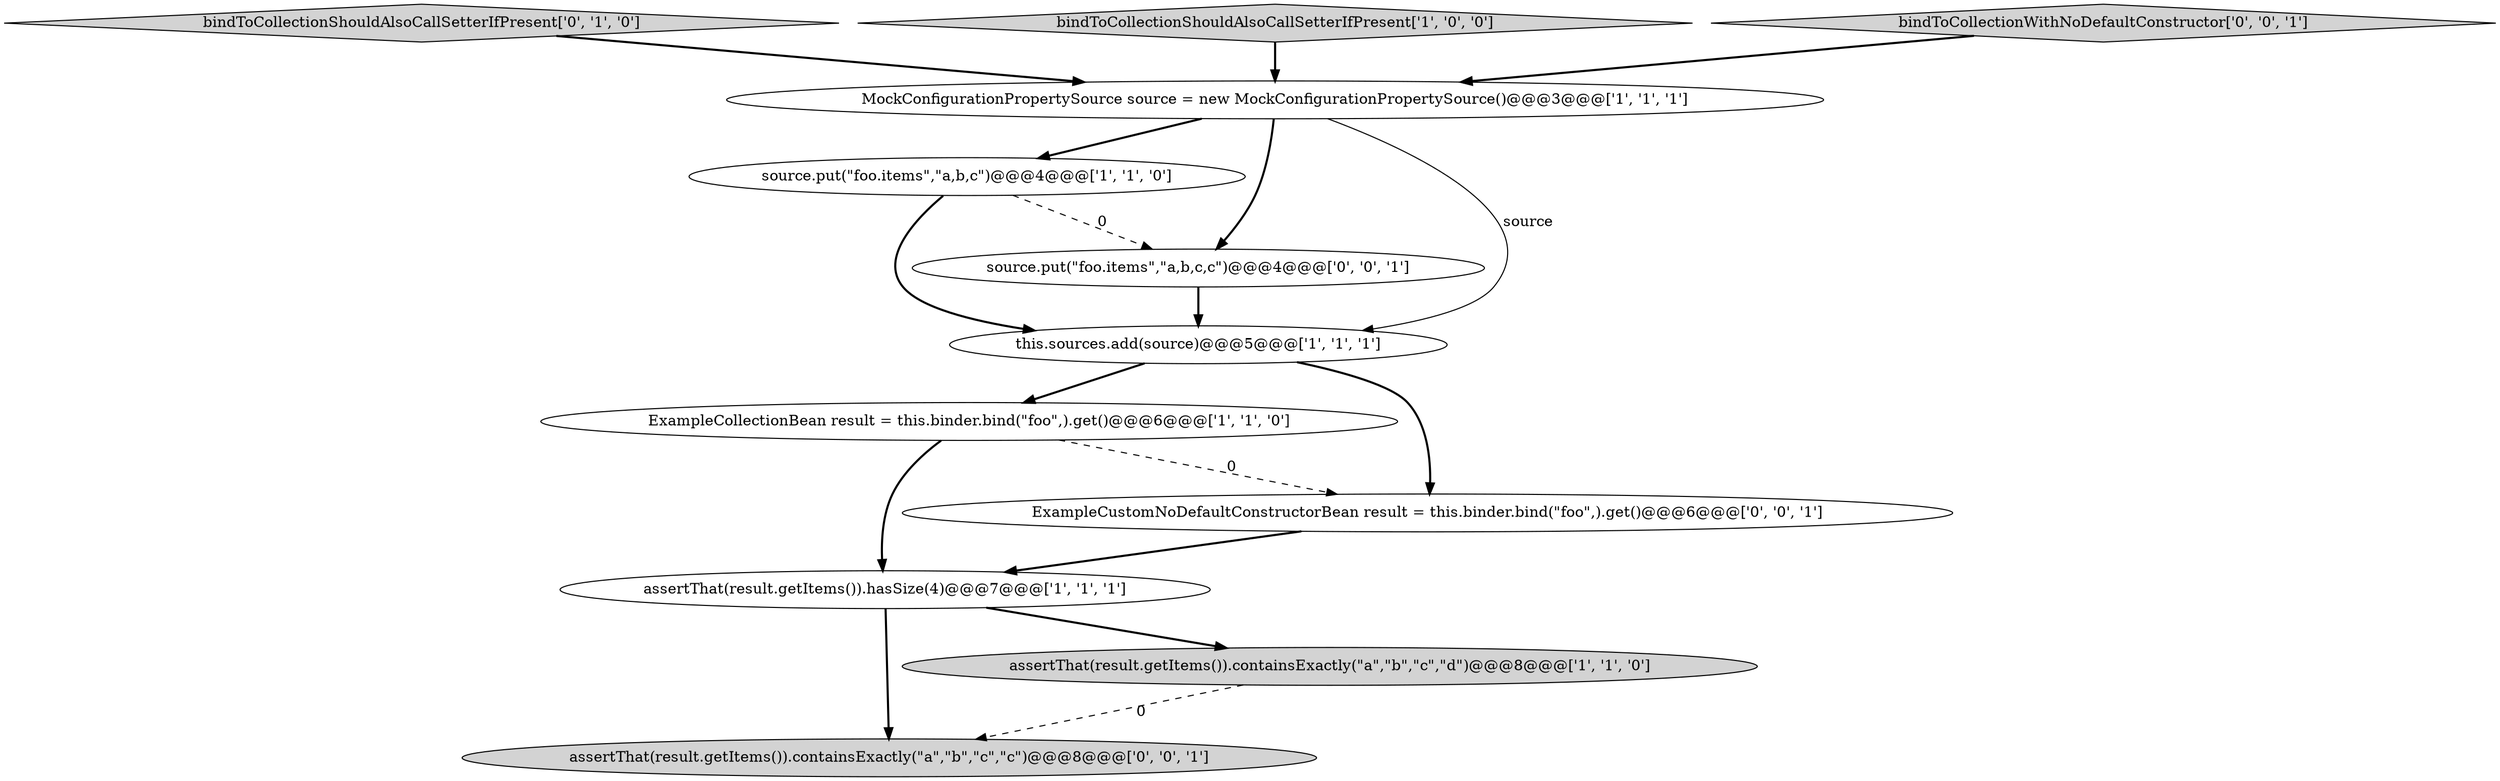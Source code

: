 digraph {
7 [style = filled, label = "bindToCollectionShouldAlsoCallSetterIfPresent['0', '1', '0']", fillcolor = lightgray, shape = diamond image = "AAA0AAABBB2BBB"];
4 [style = filled, label = "source.put(\"foo.items\",\"a,b,c\")@@@4@@@['1', '1', '0']", fillcolor = white, shape = ellipse image = "AAA0AAABBB1BBB"];
9 [style = filled, label = "assertThat(result.getItems()).containsExactly(\"a\",\"b\",\"c\",\"c\")@@@8@@@['0', '0', '1']", fillcolor = lightgray, shape = ellipse image = "AAA0AAABBB3BBB"];
6 [style = filled, label = "MockConfigurationPropertySource source = new MockConfigurationPropertySource()@@@3@@@['1', '1', '1']", fillcolor = white, shape = ellipse image = "AAA0AAABBB1BBB"];
5 [style = filled, label = "ExampleCollectionBean result = this.binder.bind(\"foo\",).get()@@@6@@@['1', '1', '0']", fillcolor = white, shape = ellipse image = "AAA0AAABBB1BBB"];
11 [style = filled, label = "source.put(\"foo.items\",\"a,b,c,c\")@@@4@@@['0', '0', '1']", fillcolor = white, shape = ellipse image = "AAA0AAABBB3BBB"];
1 [style = filled, label = "bindToCollectionShouldAlsoCallSetterIfPresent['1', '0', '0']", fillcolor = lightgray, shape = diamond image = "AAA0AAABBB1BBB"];
0 [style = filled, label = "this.sources.add(source)@@@5@@@['1', '1', '1']", fillcolor = white, shape = ellipse image = "AAA0AAABBB1BBB"];
3 [style = filled, label = "assertThat(result.getItems()).containsExactly(\"a\",\"b\",\"c\",\"d\")@@@8@@@['1', '1', '0']", fillcolor = lightgray, shape = ellipse image = "AAA0AAABBB1BBB"];
10 [style = filled, label = "bindToCollectionWithNoDefaultConstructor['0', '0', '1']", fillcolor = lightgray, shape = diamond image = "AAA0AAABBB3BBB"];
8 [style = filled, label = "ExampleCustomNoDefaultConstructorBean result = this.binder.bind(\"foo\",).get()@@@6@@@['0', '0', '1']", fillcolor = white, shape = ellipse image = "AAA0AAABBB3BBB"];
2 [style = filled, label = "assertThat(result.getItems()).hasSize(4)@@@7@@@['1', '1', '1']", fillcolor = white, shape = ellipse image = "AAA0AAABBB1BBB"];
5->8 [style = dashed, label="0"];
6->4 [style = bold, label=""];
5->2 [style = bold, label=""];
11->0 [style = bold, label=""];
1->6 [style = bold, label=""];
7->6 [style = bold, label=""];
2->9 [style = bold, label=""];
6->0 [style = solid, label="source"];
4->11 [style = dashed, label="0"];
8->2 [style = bold, label=""];
3->9 [style = dashed, label="0"];
10->6 [style = bold, label=""];
6->11 [style = bold, label=""];
2->3 [style = bold, label=""];
4->0 [style = bold, label=""];
0->5 [style = bold, label=""];
0->8 [style = bold, label=""];
}
